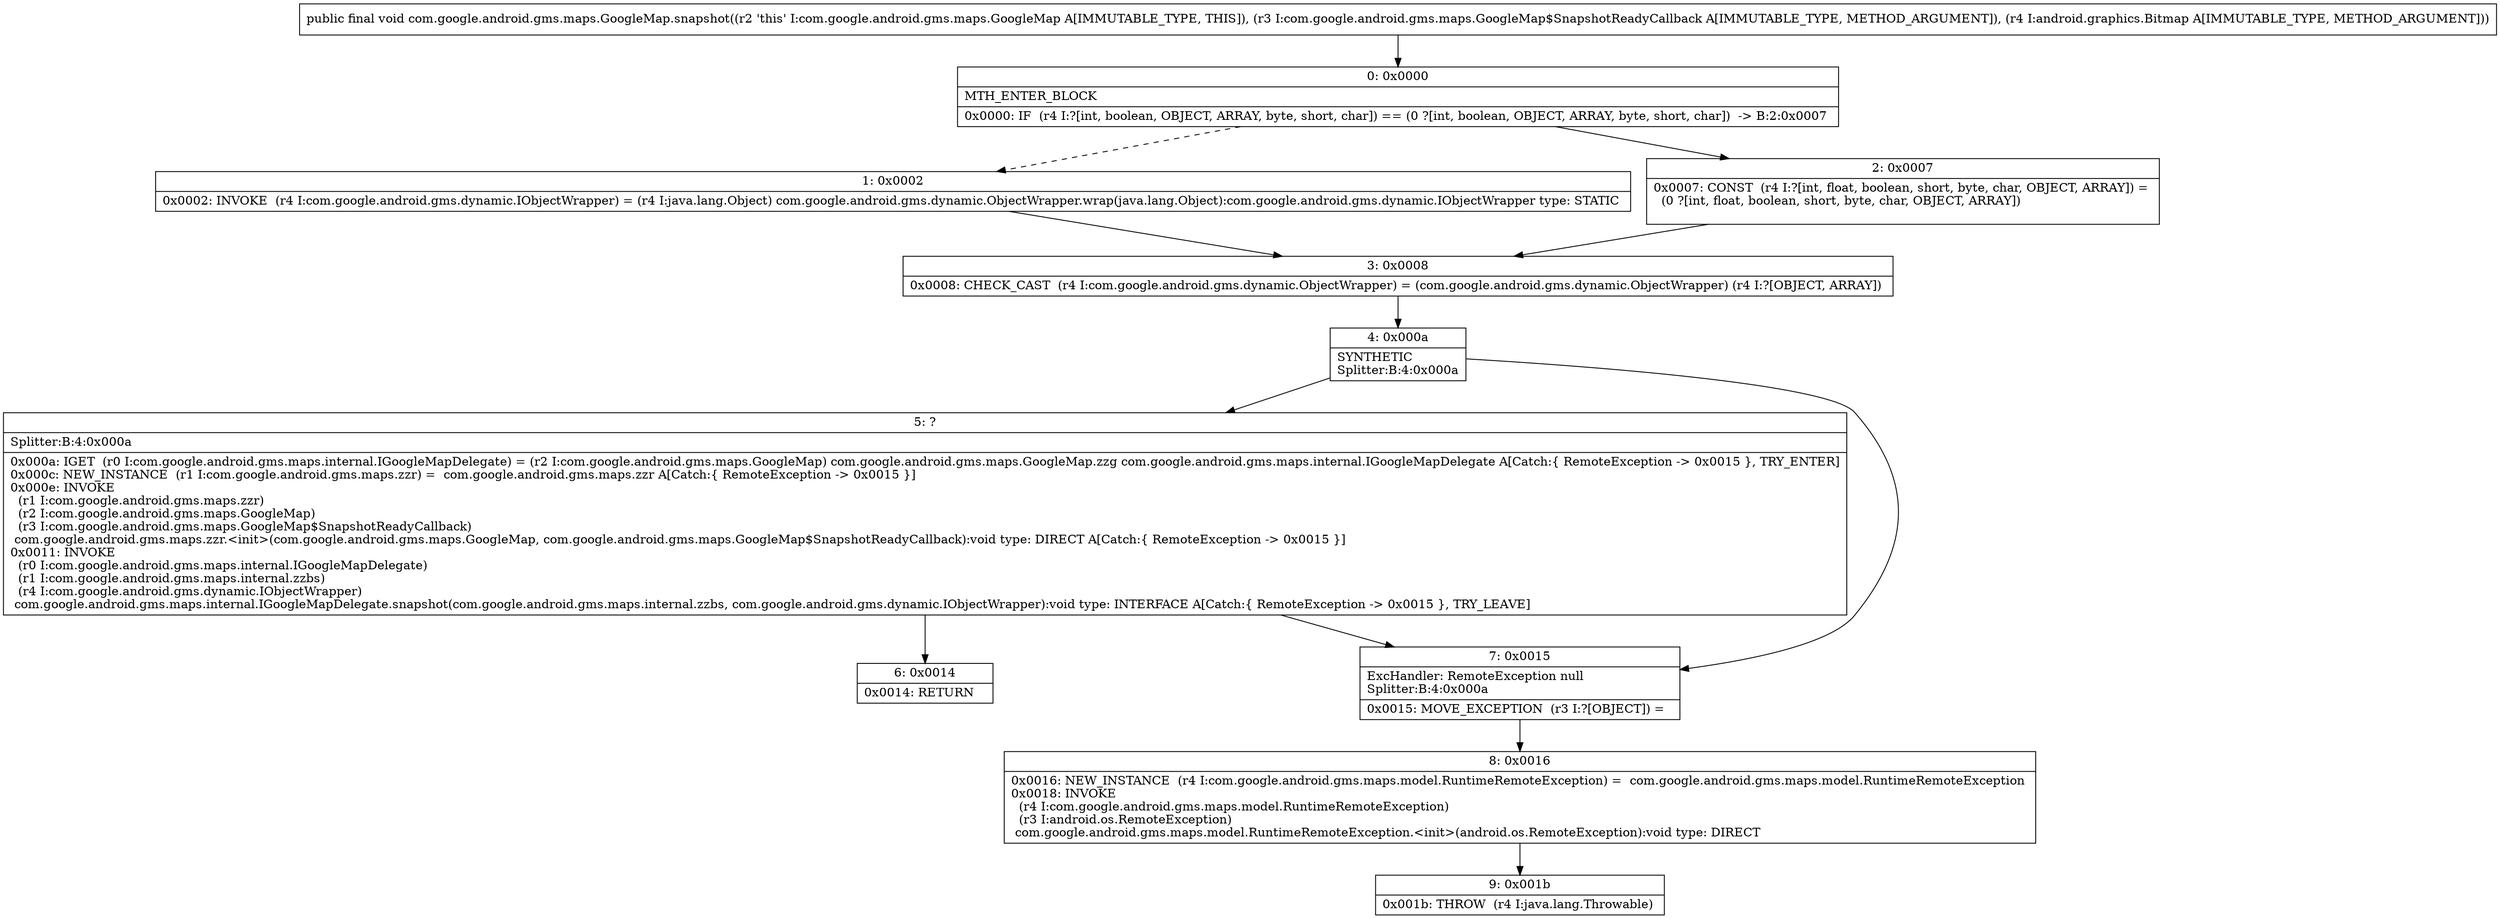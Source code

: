 digraph "CFG forcom.google.android.gms.maps.GoogleMap.snapshot(Lcom\/google\/android\/gms\/maps\/GoogleMap$SnapshotReadyCallback;Landroid\/graphics\/Bitmap;)V" {
Node_0 [shape=record,label="{0\:\ 0x0000|MTH_ENTER_BLOCK\l|0x0000: IF  (r4 I:?[int, boolean, OBJECT, ARRAY, byte, short, char]) == (0 ?[int, boolean, OBJECT, ARRAY, byte, short, char])  \-\> B:2:0x0007 \l}"];
Node_1 [shape=record,label="{1\:\ 0x0002|0x0002: INVOKE  (r4 I:com.google.android.gms.dynamic.IObjectWrapper) = (r4 I:java.lang.Object) com.google.android.gms.dynamic.ObjectWrapper.wrap(java.lang.Object):com.google.android.gms.dynamic.IObjectWrapper type: STATIC \l}"];
Node_2 [shape=record,label="{2\:\ 0x0007|0x0007: CONST  (r4 I:?[int, float, boolean, short, byte, char, OBJECT, ARRAY]) = \l  (0 ?[int, float, boolean, short, byte, char, OBJECT, ARRAY])\l \l}"];
Node_3 [shape=record,label="{3\:\ 0x0008|0x0008: CHECK_CAST  (r4 I:com.google.android.gms.dynamic.ObjectWrapper) = (com.google.android.gms.dynamic.ObjectWrapper) (r4 I:?[OBJECT, ARRAY]) \l}"];
Node_4 [shape=record,label="{4\:\ 0x000a|SYNTHETIC\lSplitter:B:4:0x000a\l}"];
Node_5 [shape=record,label="{5\:\ ?|Splitter:B:4:0x000a\l|0x000a: IGET  (r0 I:com.google.android.gms.maps.internal.IGoogleMapDelegate) = (r2 I:com.google.android.gms.maps.GoogleMap) com.google.android.gms.maps.GoogleMap.zzg com.google.android.gms.maps.internal.IGoogleMapDelegate A[Catch:\{ RemoteException \-\> 0x0015 \}, TRY_ENTER]\l0x000c: NEW_INSTANCE  (r1 I:com.google.android.gms.maps.zzr) =  com.google.android.gms.maps.zzr A[Catch:\{ RemoteException \-\> 0x0015 \}]\l0x000e: INVOKE  \l  (r1 I:com.google.android.gms.maps.zzr)\l  (r2 I:com.google.android.gms.maps.GoogleMap)\l  (r3 I:com.google.android.gms.maps.GoogleMap$SnapshotReadyCallback)\l com.google.android.gms.maps.zzr.\<init\>(com.google.android.gms.maps.GoogleMap, com.google.android.gms.maps.GoogleMap$SnapshotReadyCallback):void type: DIRECT A[Catch:\{ RemoteException \-\> 0x0015 \}]\l0x0011: INVOKE  \l  (r0 I:com.google.android.gms.maps.internal.IGoogleMapDelegate)\l  (r1 I:com.google.android.gms.maps.internal.zzbs)\l  (r4 I:com.google.android.gms.dynamic.IObjectWrapper)\l com.google.android.gms.maps.internal.IGoogleMapDelegate.snapshot(com.google.android.gms.maps.internal.zzbs, com.google.android.gms.dynamic.IObjectWrapper):void type: INTERFACE A[Catch:\{ RemoteException \-\> 0x0015 \}, TRY_LEAVE]\l}"];
Node_6 [shape=record,label="{6\:\ 0x0014|0x0014: RETURN   \l}"];
Node_7 [shape=record,label="{7\:\ 0x0015|ExcHandler: RemoteException null\lSplitter:B:4:0x000a\l|0x0015: MOVE_EXCEPTION  (r3 I:?[OBJECT]) =  \l}"];
Node_8 [shape=record,label="{8\:\ 0x0016|0x0016: NEW_INSTANCE  (r4 I:com.google.android.gms.maps.model.RuntimeRemoteException) =  com.google.android.gms.maps.model.RuntimeRemoteException \l0x0018: INVOKE  \l  (r4 I:com.google.android.gms.maps.model.RuntimeRemoteException)\l  (r3 I:android.os.RemoteException)\l com.google.android.gms.maps.model.RuntimeRemoteException.\<init\>(android.os.RemoteException):void type: DIRECT \l}"];
Node_9 [shape=record,label="{9\:\ 0x001b|0x001b: THROW  (r4 I:java.lang.Throwable) \l}"];
MethodNode[shape=record,label="{public final void com.google.android.gms.maps.GoogleMap.snapshot((r2 'this' I:com.google.android.gms.maps.GoogleMap A[IMMUTABLE_TYPE, THIS]), (r3 I:com.google.android.gms.maps.GoogleMap$SnapshotReadyCallback A[IMMUTABLE_TYPE, METHOD_ARGUMENT]), (r4 I:android.graphics.Bitmap A[IMMUTABLE_TYPE, METHOD_ARGUMENT])) }"];
MethodNode -> Node_0;
Node_0 -> Node_1[style=dashed];
Node_0 -> Node_2;
Node_1 -> Node_3;
Node_2 -> Node_3;
Node_3 -> Node_4;
Node_4 -> Node_5;
Node_4 -> Node_7;
Node_5 -> Node_6;
Node_5 -> Node_7;
Node_7 -> Node_8;
Node_8 -> Node_9;
}

